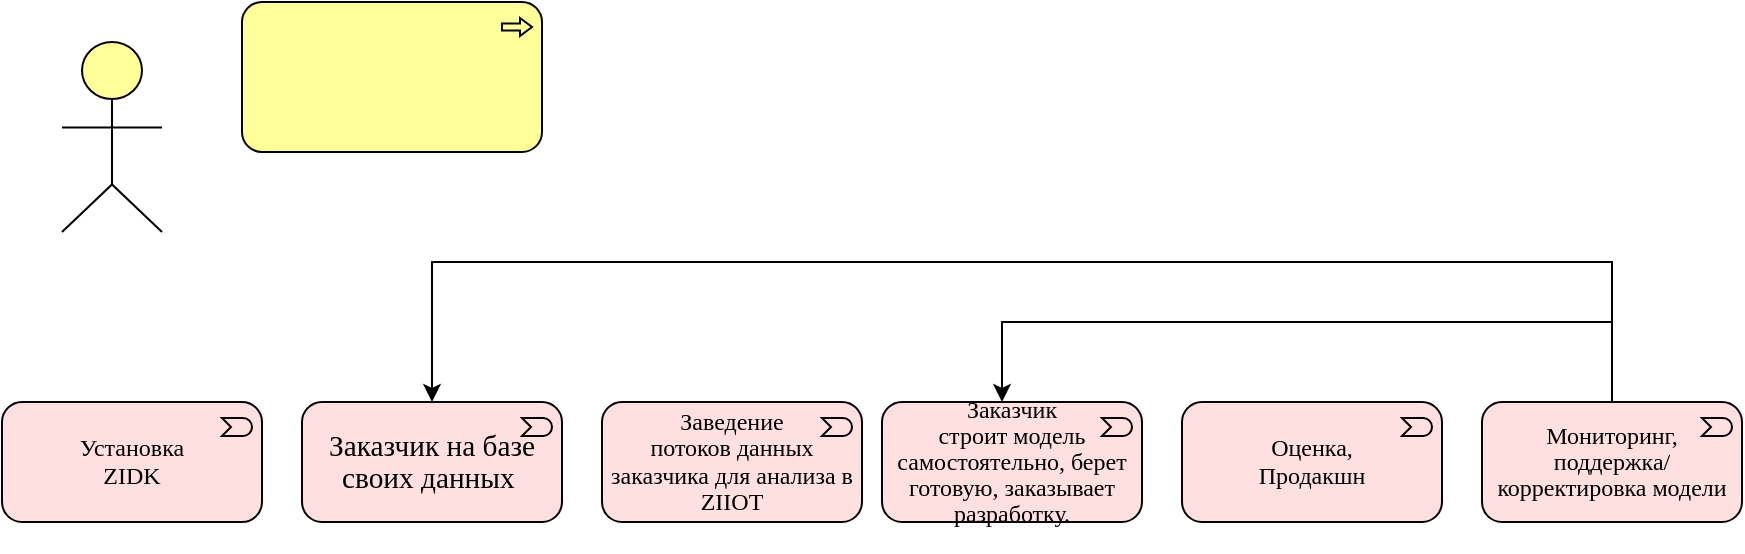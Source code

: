 <mxfile version="15.4.3" type="github"><diagram id="ft-S6p3YyGh-OVdkdaEB" name="Page-1"><mxGraphModel dx="913" dy="388" grid="1" gridSize="10" guides="1" tooltips="1" connect="1" arrows="1" fold="1" page="1" pageScale="1" pageWidth="827" pageHeight="1169" math="0" shadow="0"><root><mxCell id="0"/><mxCell id="1" parent="0"/><mxCell id="mtU_wtCQUZE5ZAFzhB16-1" value="" style="html=1;outlineConnect=0;whiteSpace=wrap;fillColor=#ffff99;verticalLabelPosition=bottom;verticalAlign=top;align=center;shape=mxgraph.archimate3.actor;" vertex="1" parent="1"><mxGeometry x="50" y="40" width="50" height="95" as="geometry"/></mxCell><mxCell id="mtU_wtCQUZE5ZAFzhB16-2" value="" style="html=1;outlineConnect=0;whiteSpace=wrap;fillColor=#ffff99;shape=mxgraph.archimate3.application;appType=proc;archiType=rounded;" vertex="1" parent="1"><mxGeometry x="140" y="20" width="150" height="75" as="geometry"/></mxCell><mxCell id="mtU_wtCQUZE5ZAFzhB16-3" value="&lt;p class=&quot;MsoNormal&quot; style=&quot;line-height: 110%&quot;&gt;&lt;span style=&quot;font-family: &amp;#34;times new roman&amp;#34; , serif&quot;&gt;Установка&lt;br/&gt;&lt;/span&gt;&lt;span lang=&quot;EN-US&quot; style=&quot;font-family: &amp;#34;times new roman&amp;#34; , serif&quot;&gt;ZIDK&lt;/span&gt;&lt;span style=&quot;font-family: &amp;#34;times new roman&amp;#34; , serif&quot;&gt;&lt;/span&gt;&lt;/p&gt;" style="html=1;outlineConnect=0;whiteSpace=wrap;fillColor=#FFE0E0;shape=mxgraph.archimate3.application;appType=event;archiType=rounded;" vertex="1" parent="1"><mxGeometry x="20" y="220" width="130" height="60" as="geometry"/></mxCell><mxCell id="mtU_wtCQUZE5ZAFzhB16-4" value="&lt;span style=&quot;font-size: 11.0pt ; line-height: 107% ; font-family: &amp;#34;times new roman&amp;#34; , serif&quot;&gt;Заказчик на базе своих данных&amp;nbsp;&lt;/span&gt;" style="html=1;outlineConnect=0;whiteSpace=wrap;fillColor=#FFE0E0;shape=mxgraph.archimate3.application;appType=event;archiType=rounded;" vertex="1" parent="1"><mxGeometry x="170" y="220" width="130" height="60" as="geometry"/></mxCell><mxCell id="mtU_wtCQUZE5ZAFzhB16-5" value="&lt;p class=&quot;MsoNormal&quot; style=&quot;line-height: 110%&quot;&gt;&lt;span style=&quot;font-family: &amp;#34;times new roman&amp;#34; , serif&quot;&gt;Заведение&lt;br/&gt;потоков данных заказчика для анализа в &lt;/span&gt;&lt;span lang=&quot;EN-US&quot; style=&quot;font-family: &amp;#34;times new roman&amp;#34; , serif&quot;&gt;ZIIOT&lt;/span&gt;&lt;span style=&quot;font-family: &amp;#34;times new roman&amp;#34; , serif&quot;&gt;&lt;/span&gt;&lt;/p&gt;" style="html=1;outlineConnect=0;whiteSpace=wrap;fillColor=#FFE0E0;shape=mxgraph.archimate3.application;appType=event;archiType=rounded;" vertex="1" parent="1"><mxGeometry x="320" y="220" width="130" height="60" as="geometry"/></mxCell><mxCell id="mtU_wtCQUZE5ZAFzhB16-6" value="&lt;p class=&quot;MsoNormal&quot; style=&quot;line-height: 110%&quot;&gt;&lt;span style=&quot;font-family: &amp;#34;times new roman&amp;#34; , serif&quot;&gt;Заказчик&lt;br/&gt;строит модель самостоятельно, берет готовую, заказывает разработку.&lt;/span&gt;&lt;/p&gt;" style="html=1;outlineConnect=0;whiteSpace=wrap;fillColor=#FFE0E0;shape=mxgraph.archimate3.application;appType=event;archiType=rounded;" vertex="1" parent="1"><mxGeometry x="460" y="220" width="130" height="60" as="geometry"/></mxCell><mxCell id="mtU_wtCQUZE5ZAFzhB16-7" value="&lt;p class=&quot;MsoNormal&quot; style=&quot;line-height: 110%&quot;&gt;&lt;span style=&quot;font-family: &amp;#34;times new roman&amp;#34; , serif&quot;&gt;Оценка,&lt;br/&gt;Продакшн&lt;/span&gt;&lt;/p&gt;" style="html=1;outlineConnect=0;whiteSpace=wrap;fillColor=#FFE0E0;shape=mxgraph.archimate3.application;appType=event;archiType=rounded;" vertex="1" parent="1"><mxGeometry x="610" y="220" width="130" height="60" as="geometry"/></mxCell><mxCell id="mtU_wtCQUZE5ZAFzhB16-9" style="edgeStyle=orthogonalEdgeStyle;rounded=0;orthogonalLoop=1;jettySize=auto;html=1;" edge="1" parent="1" source="mtU_wtCQUZE5ZAFzhB16-8" target="mtU_wtCQUZE5ZAFzhB16-4"><mxGeometry relative="1" as="geometry"><Array as="points"><mxPoint x="825" y="150"/><mxPoint x="235" y="150"/></Array></mxGeometry></mxCell><mxCell id="mtU_wtCQUZE5ZAFzhB16-10" style="edgeStyle=orthogonalEdgeStyle;rounded=0;orthogonalLoop=1;jettySize=auto;html=1;" edge="1" parent="1" source="mtU_wtCQUZE5ZAFzhB16-8" target="mtU_wtCQUZE5ZAFzhB16-6"><mxGeometry relative="1" as="geometry"><Array as="points"><mxPoint x="825" y="180"/><mxPoint x="520" y="180"/></Array></mxGeometry></mxCell><mxCell id="mtU_wtCQUZE5ZAFzhB16-8" value="&lt;p class=&quot;MsoNormal&quot; style=&quot;line-height: 110%&quot;&gt;&lt;span style=&quot;font-family: &amp;#34;times new roman&amp;#34; , serif&quot;&gt;Мониторинг,&lt;br/&gt;поддержка/корректировка модели&lt;/span&gt;&lt;/p&gt;" style="html=1;outlineConnect=0;whiteSpace=wrap;fillColor=#FFE0E0;shape=mxgraph.archimate3.application;appType=event;archiType=rounded;" vertex="1" parent="1"><mxGeometry x="760" y="220" width="130" height="60" as="geometry"/></mxCell></root></mxGraphModel></diagram></mxfile>